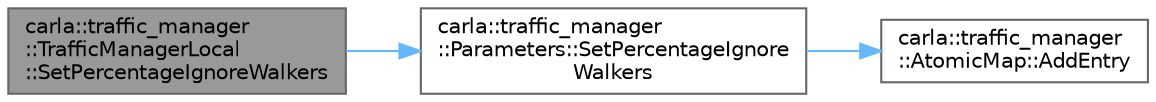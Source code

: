 digraph "carla::traffic_manager::TrafficManagerLocal::SetPercentageIgnoreWalkers"
{
 // INTERACTIVE_SVG=YES
 // LATEX_PDF_SIZE
  bgcolor="transparent";
  edge [fontname=Helvetica,fontsize=10,labelfontname=Helvetica,labelfontsize=10];
  node [fontname=Helvetica,fontsize=10,shape=box,height=0.2,width=0.4];
  rankdir="LR";
  Node1 [id="Node000001",label="carla::traffic_manager\l::TrafficManagerLocal\l::SetPercentageIgnoreWalkers",height=0.2,width=0.4,color="gray40", fillcolor="grey60", style="filled", fontcolor="black",tooltip="Method to specify the % chance of ignoring collisions with any walker."];
  Node1 -> Node2 [id="edge1_Node000001_Node000002",color="steelblue1",style="solid",tooltip=" "];
  Node2 [id="Node000002",label="carla::traffic_manager\l::Parameters::SetPercentageIgnore\lWalkers",height=0.2,width=0.4,color="grey40", fillcolor="white", style="filled",URL="$d6/ddb/classcarla_1_1traffic__manager_1_1Parameters.html#ac57276ad6c8ff5e6031b20538e3635a6",tooltip="Method to set % to ignore any vehicle."];
  Node2 -> Node3 [id="edge2_Node000002_Node000003",color="steelblue1",style="solid",tooltip=" "];
  Node3 [id="Node000003",label="carla::traffic_manager\l::AtomicMap::AddEntry",height=0.2,width=0.4,color="grey40", fillcolor="white", style="filled",URL="$d7/d02/classcarla_1_1traffic__manager_1_1AtomicMap.html#aca33e055f34df3291e1e438db4b6ee95",tooltip=" "];
}
